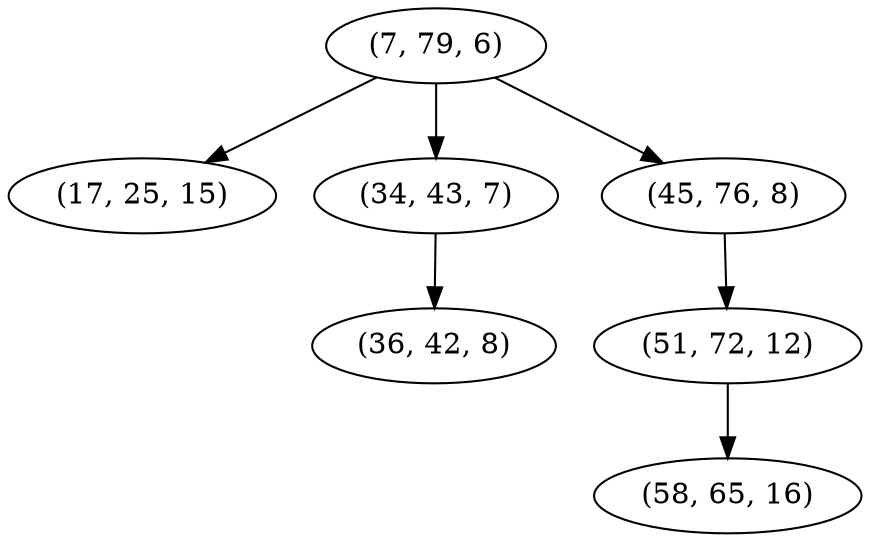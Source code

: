 digraph tree {
    "(7, 79, 6)";
    "(17, 25, 15)";
    "(34, 43, 7)";
    "(36, 42, 8)";
    "(45, 76, 8)";
    "(51, 72, 12)";
    "(58, 65, 16)";
    "(7, 79, 6)" -> "(17, 25, 15)";
    "(7, 79, 6)" -> "(34, 43, 7)";
    "(7, 79, 6)" -> "(45, 76, 8)";
    "(34, 43, 7)" -> "(36, 42, 8)";
    "(45, 76, 8)" -> "(51, 72, 12)";
    "(51, 72, 12)" -> "(58, 65, 16)";
}
